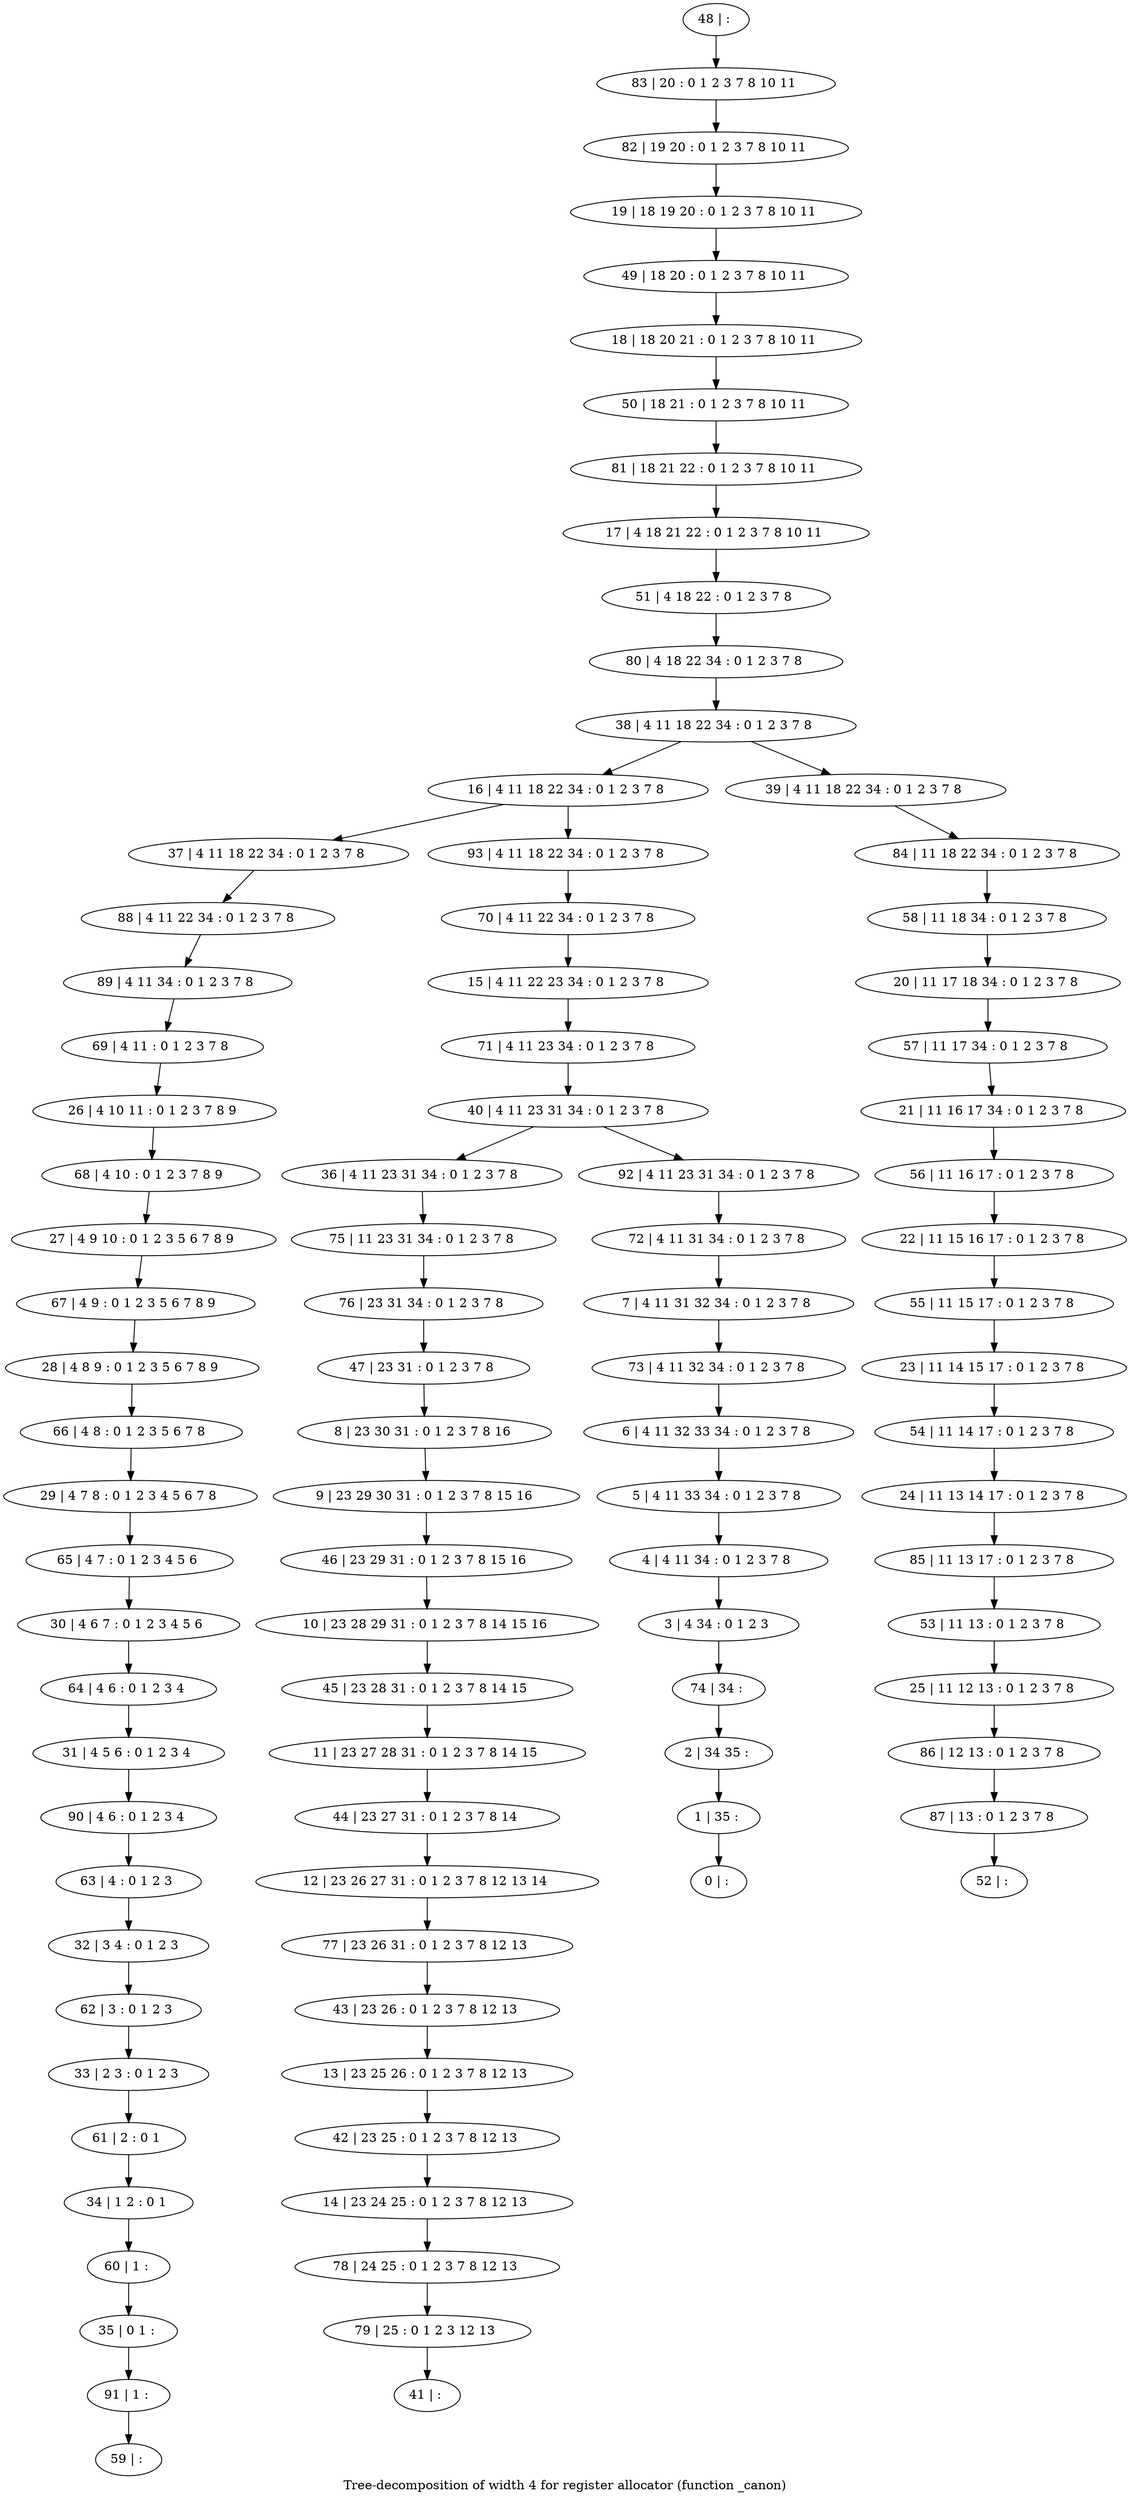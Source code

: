 digraph G {
graph [label="Tree-decomposition of width 4 for register allocator (function _canon)"]
0[label="0 | : "];
1[label="1 | 35 : "];
2[label="2 | 34 35 : "];
3[label="3 | 4 34 : 0 1 2 3 "];
4[label="4 | 4 11 34 : 0 1 2 3 7 8 "];
5[label="5 | 4 11 33 34 : 0 1 2 3 7 8 "];
6[label="6 | 4 11 32 33 34 : 0 1 2 3 7 8 "];
7[label="7 | 4 11 31 32 34 : 0 1 2 3 7 8 "];
8[label="8 | 23 30 31 : 0 1 2 3 7 8 16 "];
9[label="9 | 23 29 30 31 : 0 1 2 3 7 8 15 16 "];
10[label="10 | 23 28 29 31 : 0 1 2 3 7 8 14 15 16 "];
11[label="11 | 23 27 28 31 : 0 1 2 3 7 8 14 15 "];
12[label="12 | 23 26 27 31 : 0 1 2 3 7 8 12 13 14 "];
13[label="13 | 23 25 26 : 0 1 2 3 7 8 12 13 "];
14[label="14 | 23 24 25 : 0 1 2 3 7 8 12 13 "];
15[label="15 | 4 11 22 23 34 : 0 1 2 3 7 8 "];
16[label="16 | 4 11 18 22 34 : 0 1 2 3 7 8 "];
17[label="17 | 4 18 21 22 : 0 1 2 3 7 8 10 11 "];
18[label="18 | 18 20 21 : 0 1 2 3 7 8 10 11 "];
19[label="19 | 18 19 20 : 0 1 2 3 7 8 10 11 "];
20[label="20 | 11 17 18 34 : 0 1 2 3 7 8 "];
21[label="21 | 11 16 17 34 : 0 1 2 3 7 8 "];
22[label="22 | 11 15 16 17 : 0 1 2 3 7 8 "];
23[label="23 | 11 14 15 17 : 0 1 2 3 7 8 "];
24[label="24 | 11 13 14 17 : 0 1 2 3 7 8 "];
25[label="25 | 11 12 13 : 0 1 2 3 7 8 "];
26[label="26 | 4 10 11 : 0 1 2 3 7 8 9 "];
27[label="27 | 4 9 10 : 0 1 2 3 5 6 7 8 9 "];
28[label="28 | 4 8 9 : 0 1 2 3 5 6 7 8 9 "];
29[label="29 | 4 7 8 : 0 1 2 3 4 5 6 7 8 "];
30[label="30 | 4 6 7 : 0 1 2 3 4 5 6 "];
31[label="31 | 4 5 6 : 0 1 2 3 4 "];
32[label="32 | 3 4 : 0 1 2 3 "];
33[label="33 | 2 3 : 0 1 2 3 "];
34[label="34 | 1 2 : 0 1 "];
35[label="35 | 0 1 : "];
36[label="36 | 4 11 23 31 34 : 0 1 2 3 7 8 "];
37[label="37 | 4 11 18 22 34 : 0 1 2 3 7 8 "];
38[label="38 | 4 11 18 22 34 : 0 1 2 3 7 8 "];
39[label="39 | 4 11 18 22 34 : 0 1 2 3 7 8 "];
40[label="40 | 4 11 23 31 34 : 0 1 2 3 7 8 "];
41[label="41 | : "];
42[label="42 | 23 25 : 0 1 2 3 7 8 12 13 "];
43[label="43 | 23 26 : 0 1 2 3 7 8 12 13 "];
44[label="44 | 23 27 31 : 0 1 2 3 7 8 14 "];
45[label="45 | 23 28 31 : 0 1 2 3 7 8 14 15 "];
46[label="46 | 23 29 31 : 0 1 2 3 7 8 15 16 "];
47[label="47 | 23 31 : 0 1 2 3 7 8 "];
48[label="48 | : "];
49[label="49 | 18 20 : 0 1 2 3 7 8 10 11 "];
50[label="50 | 18 21 : 0 1 2 3 7 8 10 11 "];
51[label="51 | 4 18 22 : 0 1 2 3 7 8 "];
52[label="52 | : "];
53[label="53 | 11 13 : 0 1 2 3 7 8 "];
54[label="54 | 11 14 17 : 0 1 2 3 7 8 "];
55[label="55 | 11 15 17 : 0 1 2 3 7 8 "];
56[label="56 | 11 16 17 : 0 1 2 3 7 8 "];
57[label="57 | 11 17 34 : 0 1 2 3 7 8 "];
58[label="58 | 11 18 34 : 0 1 2 3 7 8 "];
59[label="59 | : "];
60[label="60 | 1 : "];
61[label="61 | 2 : 0 1 "];
62[label="62 | 3 : 0 1 2 3 "];
63[label="63 | 4 : 0 1 2 3 "];
64[label="64 | 4 6 : 0 1 2 3 4 "];
65[label="65 | 4 7 : 0 1 2 3 4 5 6 "];
66[label="66 | 4 8 : 0 1 2 3 5 6 7 8 "];
67[label="67 | 4 9 : 0 1 2 3 5 6 7 8 9 "];
68[label="68 | 4 10 : 0 1 2 3 7 8 9 "];
69[label="69 | 4 11 : 0 1 2 3 7 8 "];
70[label="70 | 4 11 22 34 : 0 1 2 3 7 8 "];
71[label="71 | 4 11 23 34 : 0 1 2 3 7 8 "];
72[label="72 | 4 11 31 34 : 0 1 2 3 7 8 "];
73[label="73 | 4 11 32 34 : 0 1 2 3 7 8 "];
74[label="74 | 34 : "];
75[label="75 | 11 23 31 34 : 0 1 2 3 7 8 "];
76[label="76 | 23 31 34 : 0 1 2 3 7 8 "];
77[label="77 | 23 26 31 : 0 1 2 3 7 8 12 13 "];
78[label="78 | 24 25 : 0 1 2 3 7 8 12 13 "];
79[label="79 | 25 : 0 1 2 3 12 13 "];
80[label="80 | 4 18 22 34 : 0 1 2 3 7 8 "];
81[label="81 | 18 21 22 : 0 1 2 3 7 8 10 11 "];
82[label="82 | 19 20 : 0 1 2 3 7 8 10 11 "];
83[label="83 | 20 : 0 1 2 3 7 8 10 11 "];
84[label="84 | 11 18 22 34 : 0 1 2 3 7 8 "];
85[label="85 | 11 13 17 : 0 1 2 3 7 8 "];
86[label="86 | 12 13 : 0 1 2 3 7 8 "];
87[label="87 | 13 : 0 1 2 3 7 8 "];
88[label="88 | 4 11 22 34 : 0 1 2 3 7 8 "];
89[label="89 | 4 11 34 : 0 1 2 3 7 8 "];
90[label="90 | 4 6 : 0 1 2 3 4 "];
91[label="91 | 1 : "];
92[label="92 | 4 11 23 31 34 : 0 1 2 3 7 8 "];
93[label="93 | 4 11 18 22 34 : 0 1 2 3 7 8 "];
8->9 ;
16->37 ;
42->14 ;
13->42 ;
43->13 ;
44->12 ;
11->44 ;
45->11 ;
10->45 ;
46->10 ;
9->46 ;
47->8 ;
53->25 ;
54->24 ;
23->54 ;
55->23 ;
22->55 ;
56->22 ;
21->56 ;
57->21 ;
20->57 ;
58->20 ;
60->35 ;
34->60 ;
61->34 ;
33->61 ;
62->33 ;
32->62 ;
63->32 ;
64->31 ;
30->64 ;
65->30 ;
29->65 ;
66->29 ;
28->66 ;
67->28 ;
27->67 ;
68->27 ;
26->68 ;
69->26 ;
36->75 ;
76->47 ;
75->76 ;
77->43 ;
12->77 ;
14->78 ;
79->41 ;
78->79 ;
84->58 ;
39->84 ;
85->53 ;
24->85 ;
25->86 ;
87->52 ;
86->87 ;
37->88 ;
89->69 ;
88->89 ;
90->63 ;
31->90 ;
91->59 ;
35->91 ;
48->83 ;
83->82 ;
82->19 ;
19->49 ;
49->18 ;
18->50 ;
50->81 ;
81->17 ;
17->51 ;
51->80 ;
80->38 ;
70->15 ;
15->71 ;
71->40 ;
72->7 ;
7->73 ;
73->6 ;
6->5 ;
5->4 ;
4->3 ;
3->74 ;
74->2 ;
2->1 ;
1->0 ;
92->72 ;
93->70 ;
16->93 ;
40->36 ;
40->92 ;
38->39 ;
38->16 ;
}
